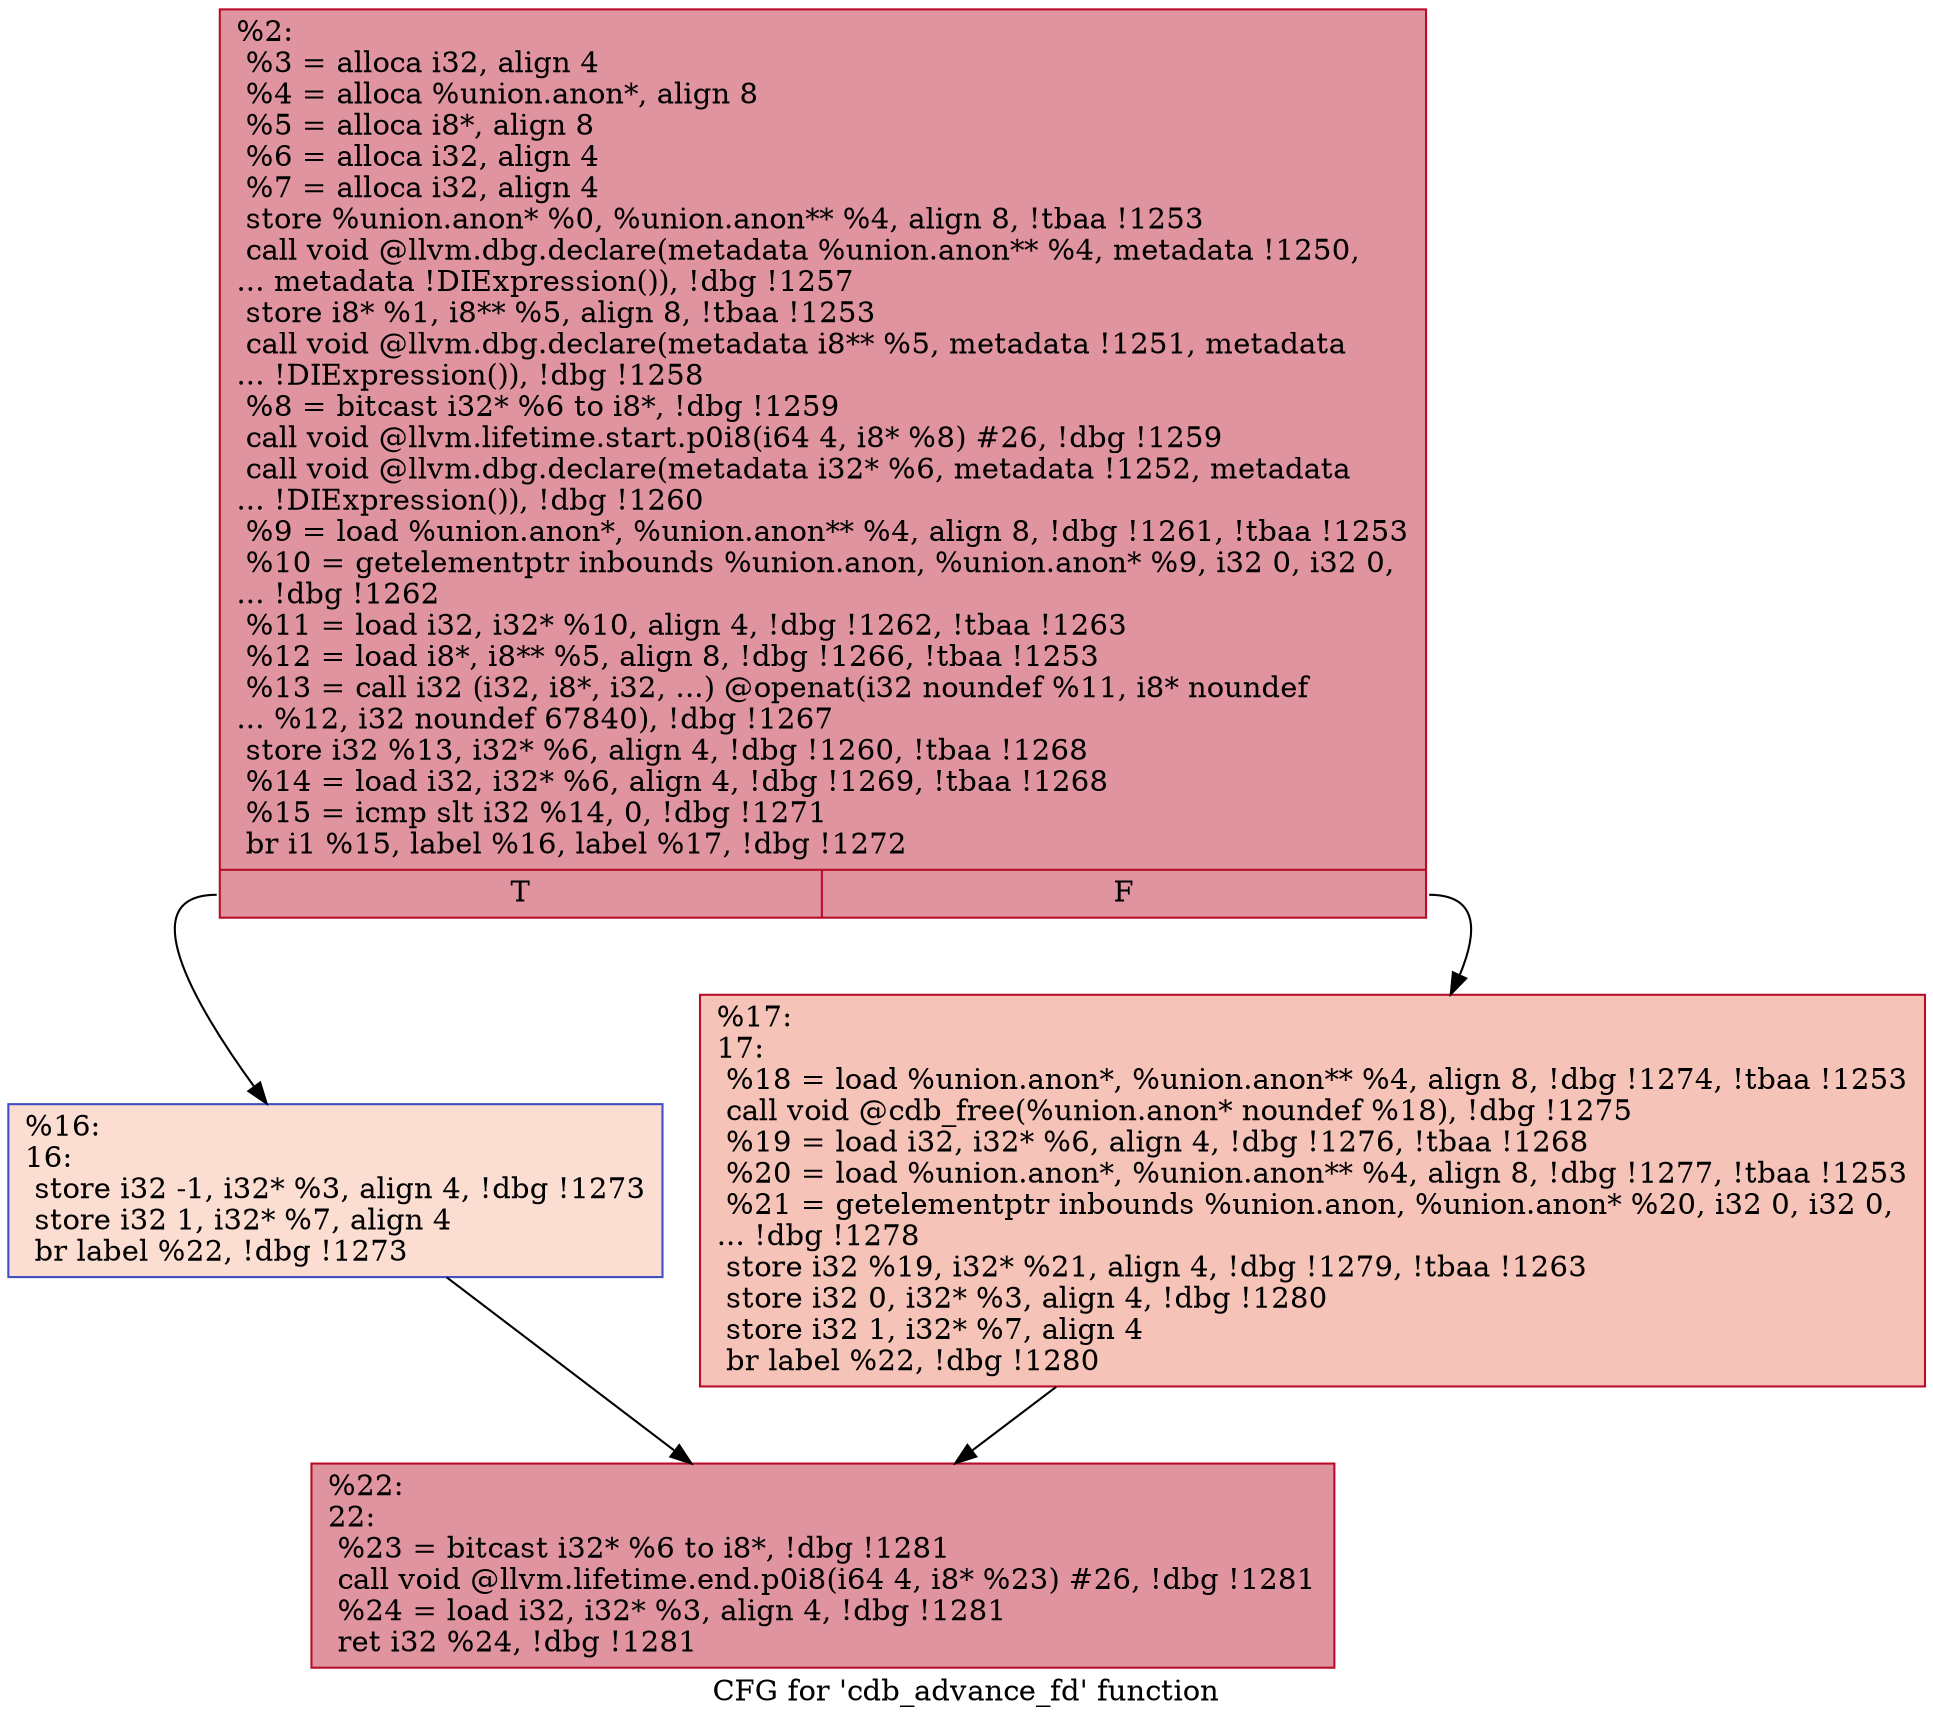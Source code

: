 digraph "CFG for 'cdb_advance_fd' function" {
	label="CFG for 'cdb_advance_fd' function";

	Node0x1440590 [shape=record,color="#b70d28ff", style=filled, fillcolor="#b70d2870",label="{%2:\l  %3 = alloca i32, align 4\l  %4 = alloca %union.anon*, align 8\l  %5 = alloca i8*, align 8\l  %6 = alloca i32, align 4\l  %7 = alloca i32, align 4\l  store %union.anon* %0, %union.anon** %4, align 8, !tbaa !1253\l  call void @llvm.dbg.declare(metadata %union.anon** %4, metadata !1250,\l... metadata !DIExpression()), !dbg !1257\l  store i8* %1, i8** %5, align 8, !tbaa !1253\l  call void @llvm.dbg.declare(metadata i8** %5, metadata !1251, metadata\l... !DIExpression()), !dbg !1258\l  %8 = bitcast i32* %6 to i8*, !dbg !1259\l  call void @llvm.lifetime.start.p0i8(i64 4, i8* %8) #26, !dbg !1259\l  call void @llvm.dbg.declare(metadata i32* %6, metadata !1252, metadata\l... !DIExpression()), !dbg !1260\l  %9 = load %union.anon*, %union.anon** %4, align 8, !dbg !1261, !tbaa !1253\l  %10 = getelementptr inbounds %union.anon, %union.anon* %9, i32 0, i32 0,\l... !dbg !1262\l  %11 = load i32, i32* %10, align 4, !dbg !1262, !tbaa !1263\l  %12 = load i8*, i8** %5, align 8, !dbg !1266, !tbaa !1253\l  %13 = call i32 (i32, i8*, i32, ...) @openat(i32 noundef %11, i8* noundef\l... %12, i32 noundef 67840), !dbg !1267\l  store i32 %13, i32* %6, align 4, !dbg !1260, !tbaa !1268\l  %14 = load i32, i32* %6, align 4, !dbg !1269, !tbaa !1268\l  %15 = icmp slt i32 %14, 0, !dbg !1271\l  br i1 %15, label %16, label %17, !dbg !1272\l|{<s0>T|<s1>F}}"];
	Node0x1440590:s0 -> Node0x1440610;
	Node0x1440590:s1 -> Node0x1440660;
	Node0x1440610 [shape=record,color="#3d50c3ff", style=filled, fillcolor="#f7b39670",label="{%16:\l16:                                               \l  store i32 -1, i32* %3, align 4, !dbg !1273\l  store i32 1, i32* %7, align 4\l  br label %22, !dbg !1273\l}"];
	Node0x1440610 -> Node0x14406b0;
	Node0x1440660 [shape=record,color="#b70d28ff", style=filled, fillcolor="#e8765c70",label="{%17:\l17:                                               \l  %18 = load %union.anon*, %union.anon** %4, align 8, !dbg !1274, !tbaa !1253\l  call void @cdb_free(%union.anon* noundef %18), !dbg !1275\l  %19 = load i32, i32* %6, align 4, !dbg !1276, !tbaa !1268\l  %20 = load %union.anon*, %union.anon** %4, align 8, !dbg !1277, !tbaa !1253\l  %21 = getelementptr inbounds %union.anon, %union.anon* %20, i32 0, i32 0,\l... !dbg !1278\l  store i32 %19, i32* %21, align 4, !dbg !1279, !tbaa !1263\l  store i32 0, i32* %3, align 4, !dbg !1280\l  store i32 1, i32* %7, align 4\l  br label %22, !dbg !1280\l}"];
	Node0x1440660 -> Node0x14406b0;
	Node0x14406b0 [shape=record,color="#b70d28ff", style=filled, fillcolor="#b70d2870",label="{%22:\l22:                                               \l  %23 = bitcast i32* %6 to i8*, !dbg !1281\l  call void @llvm.lifetime.end.p0i8(i64 4, i8* %23) #26, !dbg !1281\l  %24 = load i32, i32* %3, align 4, !dbg !1281\l  ret i32 %24, !dbg !1281\l}"];
}

